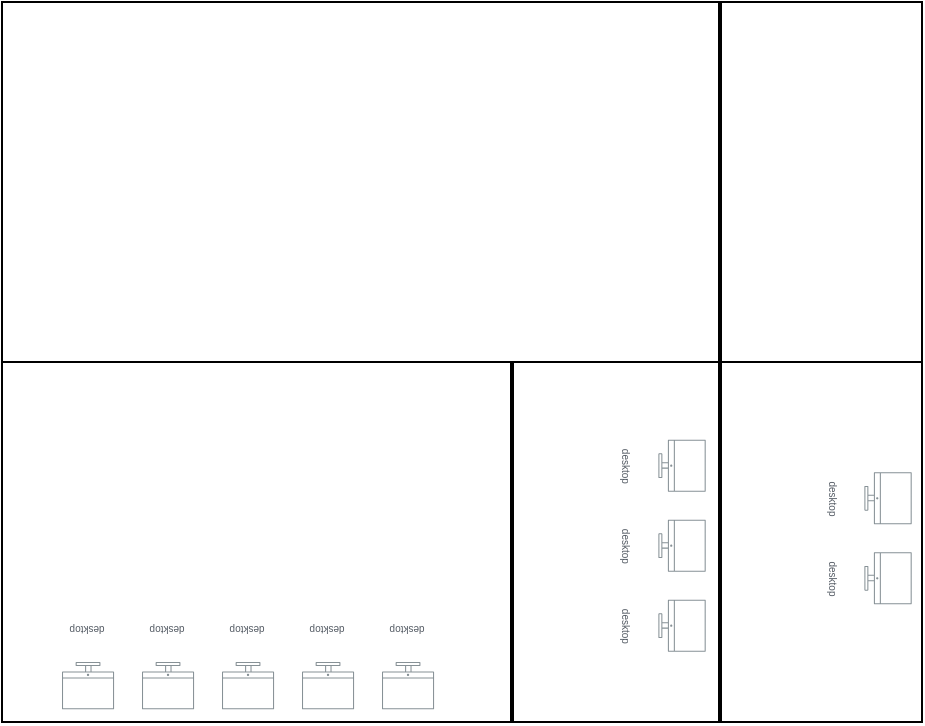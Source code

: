 <mxfile version="24.2.1" type="github">
  <diagram name="Page-1" id="edS4zT22y7ICqAeZktH9">
    <mxGraphModel dx="925" dy="595" grid="1" gridSize="10" guides="1" tooltips="1" connect="1" arrows="1" fold="1" page="1" pageScale="1" pageWidth="827" pageHeight="1169" math="0" shadow="0">
      <root>
        <mxCell id="0" />
        <mxCell id="1" style="locked=1;" parent="0" />
        <mxCell id="Oz-am9AK0uu5aheQ2fZN-2" value="" style="rounded=0;whiteSpace=wrap;html=1;" vertex="1" parent="1">
          <mxGeometry x="60" y="260" width="460" height="180" as="geometry" />
        </mxCell>
        <mxCell id="Oz-am9AK0uu5aheQ2fZN-4" value="" style="rounded=0;whiteSpace=wrap;html=1;" vertex="1" parent="1">
          <mxGeometry x="60" y="80" width="460" height="180" as="geometry" />
        </mxCell>
        <mxCell id="Oz-am9AK0uu5aheQ2fZN-8" value="" style="line;strokeWidth=2;direction=south;html=1;" vertex="1" parent="1">
          <mxGeometry x="414" y="80" width="10" height="180" as="geometry" />
        </mxCell>
        <mxCell id="Oz-am9AK0uu5aheQ2fZN-9" value="" style="line;strokeWidth=2;direction=south;html=1;" vertex="1" parent="1">
          <mxGeometry x="414" y="260" width="10" height="180" as="geometry" />
        </mxCell>
        <mxCell id="Oz-am9AK0uu5aheQ2fZN-10" value="" style="line;strokeWidth=2;direction=south;html=1;" vertex="1" parent="1">
          <mxGeometry x="310" y="260" width="10" height="180" as="geometry" />
        </mxCell>
        <mxCell id="Oz-am9AK0uu5aheQ2fZN-23" value="Editor" style="locked=1;" parent="0" />
        <mxCell id="Oz-am9AK0uu5aheQ2fZN-29" value="&lt;font style=&quot;font-size: 5px;&quot;&gt;desktop&lt;/font&gt;" style="sketch=0;outlineConnect=0;gradientColor=none;fontColor=#545B64;strokeColor=none;fillColor=#879196;dashed=0;verticalLabelPosition=bottom;verticalAlign=top;align=center;html=1;fontSize=12;fontStyle=0;aspect=fixed;shape=mxgraph.aws4.illustration_desktop;pointerEvents=1;rotation=-180;" vertex="1" parent="Oz-am9AK0uu5aheQ2fZN-23">
          <mxGeometry x="90" y="410" width="26.04" height="23.7" as="geometry" />
        </mxCell>
        <mxCell id="Oz-am9AK0uu5aheQ2fZN-30" value="&lt;font style=&quot;font-size: 5px;&quot;&gt;desktop&lt;/font&gt;" style="sketch=0;outlineConnect=0;gradientColor=none;fontColor=#545B64;strokeColor=none;fillColor=#879196;dashed=0;verticalLabelPosition=bottom;verticalAlign=top;align=center;html=1;fontSize=12;fontStyle=0;aspect=fixed;shape=mxgraph.aws4.illustration_desktop;pointerEvents=1;rotation=-180;" vertex="1" parent="Oz-am9AK0uu5aheQ2fZN-23">
          <mxGeometry x="130" y="410" width="26.04" height="23.7" as="geometry" />
        </mxCell>
        <mxCell id="Oz-am9AK0uu5aheQ2fZN-31" value="&lt;font style=&quot;font-size: 5px;&quot;&gt;desktop&lt;/font&gt;" style="sketch=0;outlineConnect=0;gradientColor=none;fontColor=#545B64;strokeColor=none;fillColor=#879196;dashed=0;verticalLabelPosition=bottom;verticalAlign=top;align=center;html=1;fontSize=12;fontStyle=0;aspect=fixed;shape=mxgraph.aws4.illustration_desktop;pointerEvents=1;rotation=-180;" vertex="1" parent="Oz-am9AK0uu5aheQ2fZN-23">
          <mxGeometry x="170" y="410" width="26.04" height="23.7" as="geometry" />
        </mxCell>
        <mxCell id="Oz-am9AK0uu5aheQ2fZN-32" value="&lt;font style=&quot;font-size: 5px;&quot;&gt;desktop&lt;/font&gt;" style="sketch=0;outlineConnect=0;gradientColor=none;fontColor=#545B64;strokeColor=none;fillColor=#879196;dashed=0;verticalLabelPosition=bottom;verticalAlign=top;align=center;html=1;fontSize=12;fontStyle=0;aspect=fixed;shape=mxgraph.aws4.illustration_desktop;pointerEvents=1;rotation=-180;" vertex="1" parent="Oz-am9AK0uu5aheQ2fZN-23">
          <mxGeometry x="210" y="410" width="26.04" height="23.7" as="geometry" />
        </mxCell>
        <mxCell id="Oz-am9AK0uu5aheQ2fZN-33" value="&lt;span style=&quot;font-size: 5px;&quot;&gt;desktop&lt;/span&gt;" style="sketch=0;outlineConnect=0;gradientColor=none;fontColor=#545B64;strokeColor=none;fillColor=#879196;dashed=0;verticalLabelPosition=bottom;verticalAlign=top;align=center;html=1;fontSize=12;fontStyle=0;aspect=fixed;shape=mxgraph.aws4.illustration_desktop;pointerEvents=1;rotation=-180;" vertex="1" parent="Oz-am9AK0uu5aheQ2fZN-23">
          <mxGeometry x="250" y="410" width="26.04" height="23.7" as="geometry" />
        </mxCell>
        <mxCell id="Oz-am9AK0uu5aheQ2fZN-34" value="VFX" style="" parent="0" />
        <mxCell id="Oz-am9AK0uu5aheQ2fZN-49" value="&lt;span style=&quot;font-size: 5px;&quot;&gt;desktop&lt;/span&gt;" style="sketch=0;outlineConnect=0;gradientColor=none;fontColor=#545B64;strokeColor=none;fillColor=#879196;dashed=0;verticalLabelPosition=bottom;verticalAlign=top;align=center;html=1;fontSize=12;fontStyle=0;aspect=fixed;shape=mxgraph.aws4.illustration_desktop;pointerEvents=1;rotation=90;" vertex="1" parent="Oz-am9AK0uu5aheQ2fZN-34">
          <mxGeometry x="387" y="300" width="26.04" height="23.7" as="geometry" />
        </mxCell>
        <mxCell id="Oz-am9AK0uu5aheQ2fZN-50" value="&lt;span style=&quot;font-size: 5px;&quot;&gt;desktop&lt;/span&gt;" style="sketch=0;outlineConnect=0;gradientColor=none;fontColor=#545B64;strokeColor=none;fillColor=#879196;dashed=0;verticalLabelPosition=bottom;verticalAlign=top;align=center;html=1;fontSize=12;fontStyle=0;aspect=fixed;shape=mxgraph.aws4.illustration_desktop;pointerEvents=1;rotation=90;" vertex="1" parent="Oz-am9AK0uu5aheQ2fZN-34">
          <mxGeometry x="387" y="340" width="26.04" height="23.7" as="geometry" />
        </mxCell>
        <mxCell id="Oz-am9AK0uu5aheQ2fZN-51" value="&lt;span style=&quot;font-size: 5px;&quot;&gt;desktop&lt;/span&gt;" style="sketch=0;outlineConnect=0;gradientColor=none;fontColor=#545B64;strokeColor=none;fillColor=#879196;dashed=0;verticalLabelPosition=bottom;verticalAlign=top;align=center;html=1;fontSize=12;fontStyle=0;aspect=fixed;shape=mxgraph.aws4.illustration_desktop;pointerEvents=1;rotation=90;" vertex="1" parent="Oz-am9AK0uu5aheQ2fZN-34">
          <mxGeometry x="387" y="380" width="26.04" height="23.7" as="geometry" />
        </mxCell>
        <mxCell id="Oz-am9AK0uu5aheQ2fZN-52" value="&lt;span style=&quot;font-size: 5px;&quot;&gt;desktop&lt;/span&gt;" style="sketch=0;outlineConnect=0;gradientColor=none;fontColor=#545B64;strokeColor=none;fillColor=#879196;dashed=0;verticalLabelPosition=bottom;verticalAlign=top;align=center;html=1;fontSize=12;fontStyle=0;aspect=fixed;shape=mxgraph.aws4.illustration_desktop;pointerEvents=1;rotation=90;" vertex="1" parent="Oz-am9AK0uu5aheQ2fZN-34">
          <mxGeometry x="490" y="316.3" width="26.04" height="23.7" as="geometry" />
        </mxCell>
        <mxCell id="Oz-am9AK0uu5aheQ2fZN-53" value="&lt;span style=&quot;font-size: 5px;&quot;&gt;desktop&lt;/span&gt;" style="sketch=0;outlineConnect=0;gradientColor=none;fontColor=#545B64;strokeColor=none;fillColor=#879196;dashed=0;verticalLabelPosition=bottom;verticalAlign=top;align=center;html=1;fontSize=12;fontStyle=0;aspect=fixed;shape=mxgraph.aws4.illustration_desktop;pointerEvents=1;rotation=90;" vertex="1" parent="Oz-am9AK0uu5aheQ2fZN-34">
          <mxGeometry x="490" y="356.3" width="26.04" height="23.7" as="geometry" />
        </mxCell>
      </root>
    </mxGraphModel>
  </diagram>
</mxfile>
